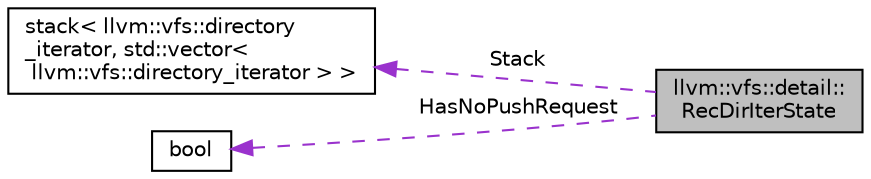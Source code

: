 digraph "llvm::vfs::detail::RecDirIterState"
{
 // LATEX_PDF_SIZE
  bgcolor="transparent";
  edge [fontname="Helvetica",fontsize="10",labelfontname="Helvetica",labelfontsize="10"];
  node [fontname="Helvetica",fontsize="10",shape="box"];
  rankdir="LR";
  Node1 [label="llvm::vfs::detail::\lRecDirIterState",height=0.2,width=0.4,color="black", fillcolor="grey75", style="filled", fontcolor="black",tooltip="Keeps state for the recursive_directory_iterator."];
  Node2 -> Node1 [dir="back",color="darkorchid3",fontsize="10",style="dashed",label=" Stack" ,fontname="Helvetica"];
  Node2 [label="stack\< llvm::vfs::directory\l_iterator, std::vector\<\l llvm::vfs::directory_iterator \> \>",height=0.2,width=0.4,color="black",tooltip=" "];
  Node3 -> Node1 [dir="back",color="darkorchid3",fontsize="10",style="dashed",label=" HasNoPushRequest" ,fontname="Helvetica"];
  Node3 [label="bool",height=0.2,width=0.4,color="black",URL="$classbool.html",tooltip=" "];
}
